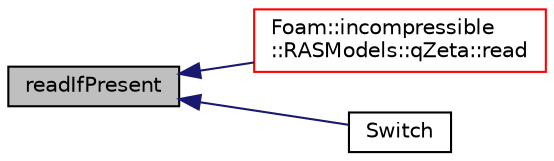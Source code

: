 digraph "readIfPresent"
{
  bgcolor="transparent";
  edge [fontname="Helvetica",fontsize="10",labelfontname="Helvetica",labelfontsize="10"];
  node [fontname="Helvetica",fontsize="10",shape=record];
  rankdir="LR";
  Node1 [label="readIfPresent",height=0.2,width=0.4,color="black", fillcolor="grey75", style="filled", fontcolor="black"];
  Node1 -> Node2 [dir="back",color="midnightblue",fontsize="10",style="solid",fontname="Helvetica"];
  Node2 [label="Foam::incompressible\l::RASModels::qZeta::read",height=0.2,width=0.4,color="red",URL="$a02099.html#af816873151ddb0126e98bb2f914d8ed5",tooltip="Read RASProperties dictionary. "];
  Node1 -> Node3 [dir="back",color="midnightblue",fontsize="10",style="solid",fontname="Helvetica"];
  Node3 [label="Switch",height=0.2,width=0.4,color="black",URL="$a02590.html#ae6eab8472522a842f0e9c256a98c045d",tooltip="Construct from integer values (treats integer as bool value) "];
}
